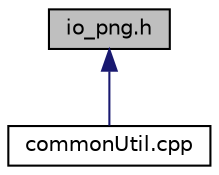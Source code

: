 digraph "io_png.h"
{
 // INTERACTIVE_SVG=YES
  edge [fontname="Helvetica",fontsize="10",labelfontname="Helvetica",labelfontsize="10"];
  node [fontname="Helvetica",fontsize="10",shape=record];
  Node1 [label="io_png.h",height=0.2,width=0.4,color="black", fillcolor="grey75", style="filled" fontcolor="black"];
  Node1 -> Node2 [dir="back",color="midnightblue",fontsize="10",style="solid",fontname="Helvetica"];
  Node2 [label="commonUtil.cpp",height=0.2,width=0.4,color="black", fillcolor="white", style="filled",URL="$dd/d4b/common_util_8cpp.html",tooltip="common routines for image IO "];
}
